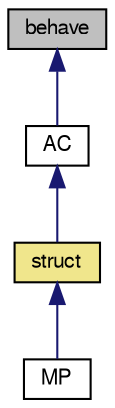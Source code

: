 digraph G
{
  edge [fontname="FreeSans",fontsize="10",labelfontname="FreeSans",labelfontsize="10"];
  node [fontname="FreeSans",fontsize="10",shape=record];
  Node1 [label="behave",height=0.2,width=0.4,color="black", fillcolor="grey75", style="filled" fontcolor="black"];
  Node1 -> Node2 [dir=back,color="midnightblue",fontsize="10",style="solid",fontname="FreeSans"];
  Node2 [label="AC",height=0.2,width=0.4,color="black", fillcolor="white", style="filled",URL="$classAC.html"];
  Node2 -> Node3 [dir=back,color="midnightblue",fontsize="10",style="solid",fontname="FreeSans"];
  Node3 [label="struct",height=0.2,width=0.4,color="black", fillcolor="khaki", style="filled",URL="$classMP_1_1struct.html"];
  Node3 -> Node4 [dir=back,color="midnightblue",fontsize="10",style="solid",fontname="FreeSans"];
  Node4 [label="MP",height=0.2,width=0.4,color="black", fillcolor="white", style="filled",URL="$classMP.html"];
}
